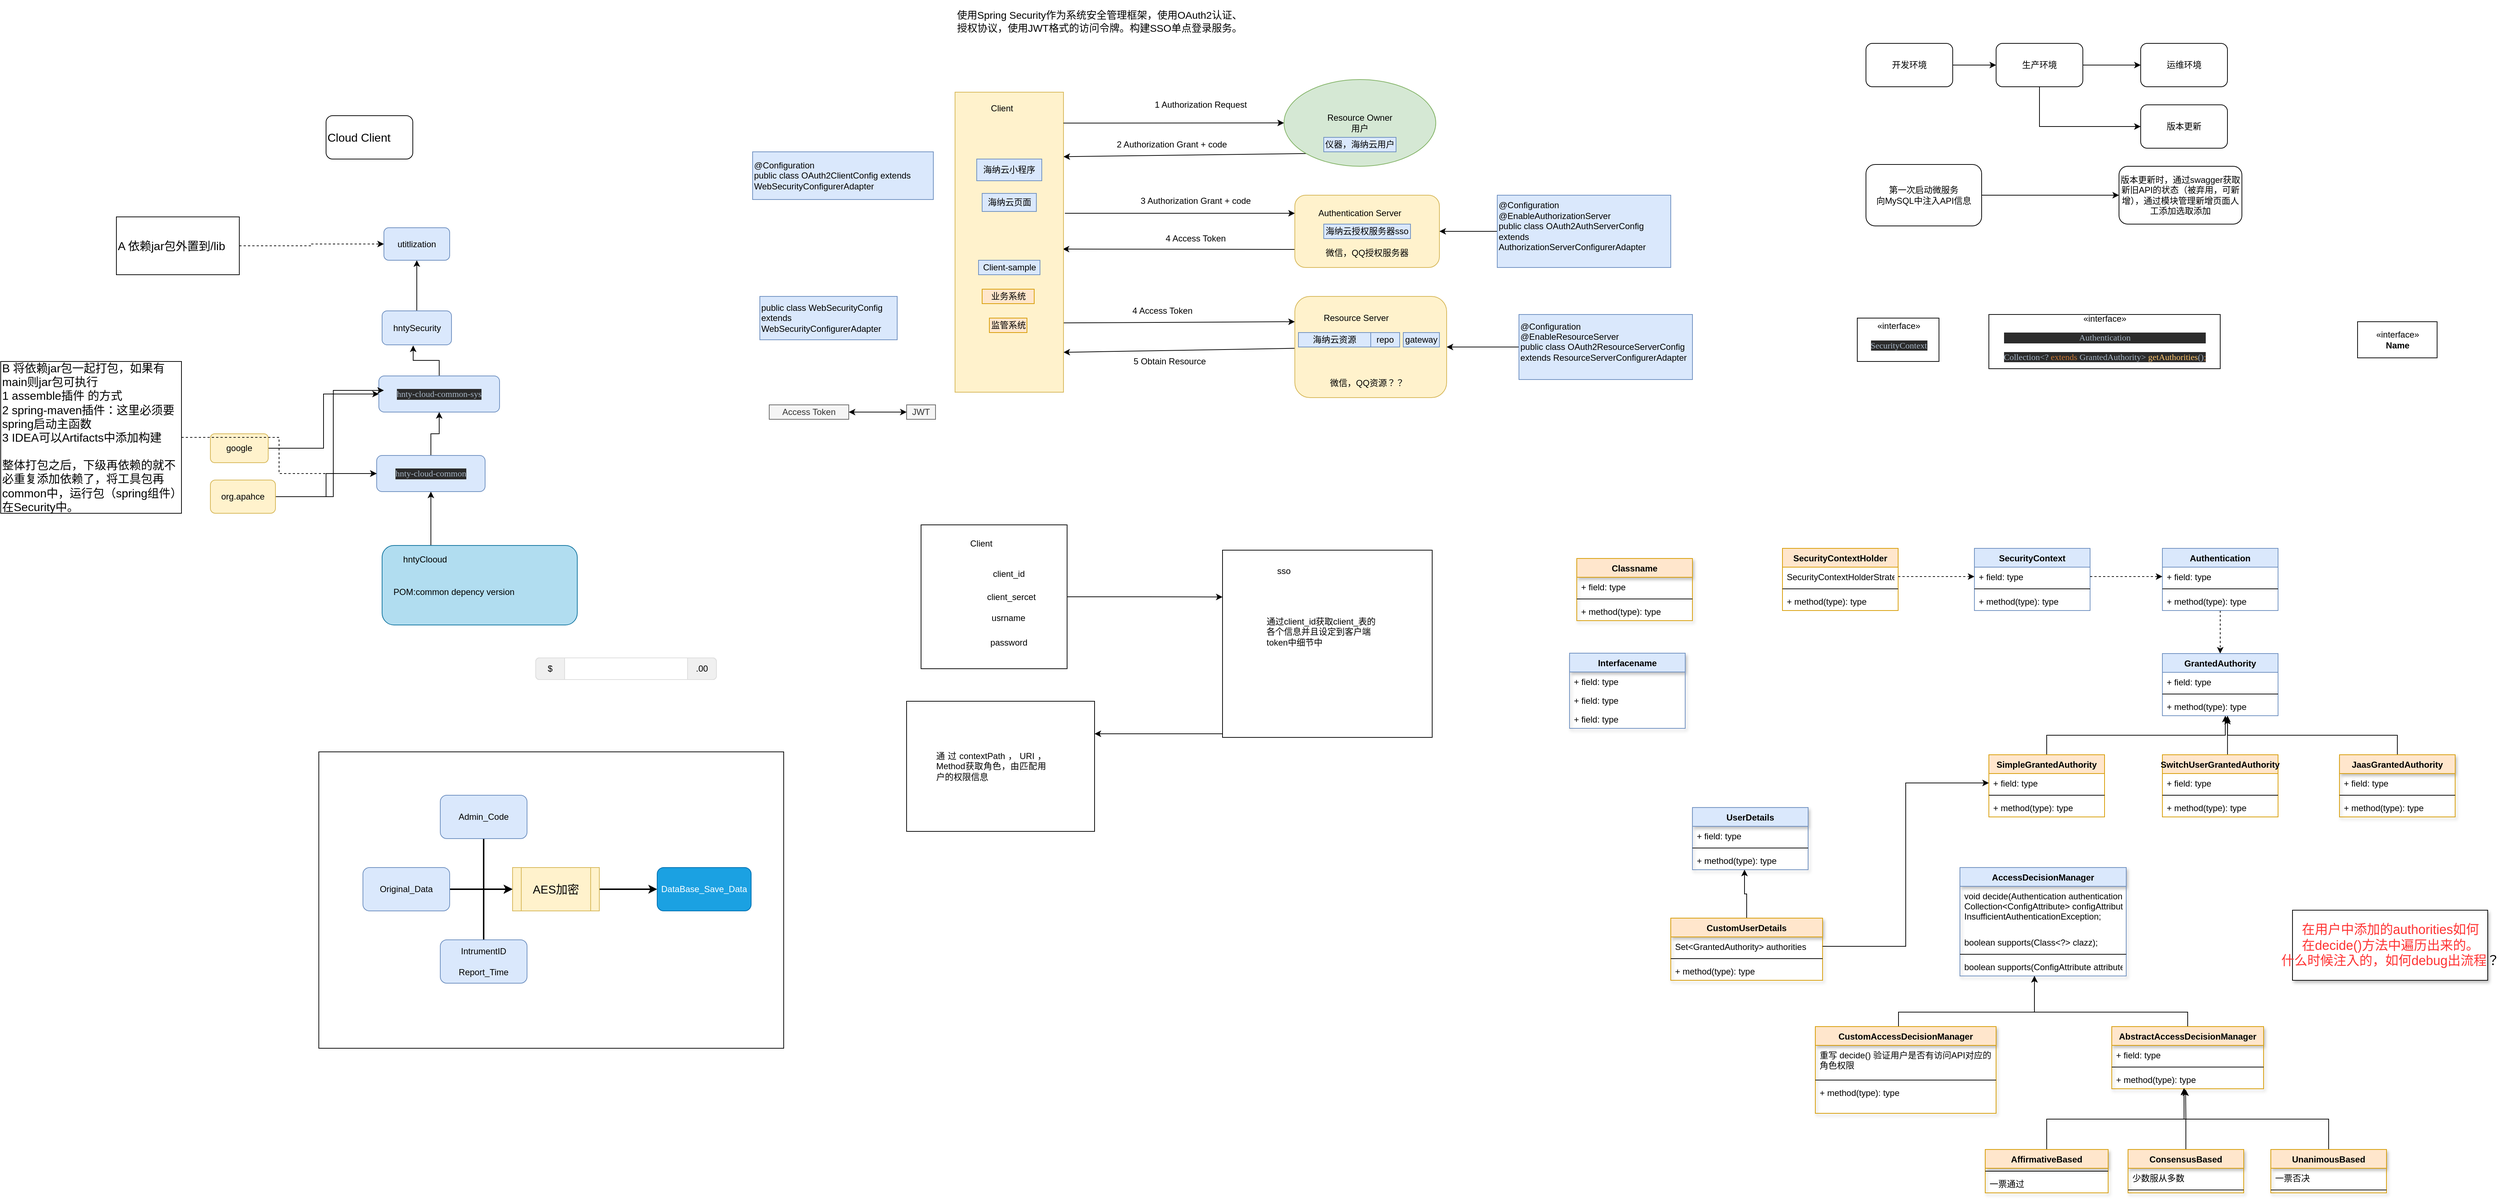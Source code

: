 <mxfile version="12.3.9" type="github" pages="1">
  <diagram id="NZ1MvinwC9dphN5qzvx4" name="Page-1">
    <mxGraphModel dx="3076" dy="762" grid="1" gridSize="10" guides="1" tooltips="1" connect="1" arrows="1" fold="1" page="1" pageScale="1" pageWidth="827" pageHeight="1169" math="0" shadow="0">
      <root>
        <mxCell id="0"/>
        <mxCell id="1" parent="0"/>
        <mxCell id="QCKz1rk2ccgRRMg8vA8--26" value="" style="rounded=0;whiteSpace=wrap;html=1;" parent="1" vertex="1">
          <mxGeometry x="33" y="1030" width="260" height="180" as="geometry"/>
        </mxCell>
        <mxCell id="hAzDHQYxlsSDVjP9j_ip-12" value="" style="rounded=0;whiteSpace=wrap;html=1;" parent="1" vertex="1">
          <mxGeometry x="-780" y="1100" width="643" height="410" as="geometry"/>
        </mxCell>
        <mxCell id="EbfM9CHVRym8zktASDZ2-1" value="&lt;p class=&quot;MsoNormal&quot;&gt;&lt;span style=&quot;font-size: 10.5pt&quot;&gt;&lt;font face=&quot;等线&quot;&gt;使用&lt;/font&gt;Spring&lt;/span&gt;&lt;span style=&quot;font-size: 10.5pt&quot;&gt;&amp;nbsp;Security&lt;/span&gt;&lt;span style=&quot;font-size: 10.5pt&quot;&gt;作为系统安全管理框架，使用&lt;/span&gt;&lt;span style=&quot;font-size: 10.5pt&quot;&gt;OAuth2&lt;/span&gt;&lt;span style=&quot;font-size: 10.5pt&quot;&gt;认证、授权协议，使用&lt;/span&gt;&lt;span style=&quot;font-size: 10.5pt&quot;&gt;JWT&lt;/span&gt;&lt;span style=&quot;font-size: 10.5pt&quot;&gt;&lt;font face=&quot;等线&quot;&gt;格式的访问令牌。构建&lt;/font&gt;SSO单点登录服务。&lt;/span&gt;&lt;/p&gt;" style="text;html=1;strokeColor=none;fillColor=none;align=center;verticalAlign=middle;whiteSpace=wrap;rounded=0;" parent="1" vertex="1">
          <mxGeometry x="100" y="60" width="400" height="60" as="geometry"/>
        </mxCell>
        <mxCell id="EbfM9CHVRym8zktASDZ2-30" style="edgeStyle=none;rounded=0;orthogonalLoop=1;jettySize=auto;html=1;exitX=0;exitY=1;exitDx=0;exitDy=0;entryX=1;entryY=0.215;entryDx=0;entryDy=0;entryPerimeter=0;" parent="1" source="EbfM9CHVRym8zktASDZ2-14" target="EbfM9CHVRym8zktASDZ2-17" edge="1">
          <mxGeometry relative="1" as="geometry"/>
        </mxCell>
        <mxCell id="EbfM9CHVRym8zktASDZ2-14" value="Resource Owner&lt;br&gt;用户" style="ellipse;whiteSpace=wrap;html=1;fillColor=#d5e8d4;strokeColor=#82b366;" parent="1" vertex="1">
          <mxGeometry x="555" y="170" width="210" height="120" as="geometry"/>
        </mxCell>
        <mxCell id="EbfM9CHVRym8zktASDZ2-38" style="edgeStyle=none;rounded=0;orthogonalLoop=1;jettySize=auto;html=1;exitX=0;exitY=0.75;exitDx=0;exitDy=0;entryX=0.993;entryY=0.523;entryDx=0;entryDy=0;entryPerimeter=0;" parent="1" source="EbfM9CHVRym8zktASDZ2-15" target="EbfM9CHVRym8zktASDZ2-17" edge="1">
          <mxGeometry relative="1" as="geometry"/>
        </mxCell>
        <mxCell id="EbfM9CHVRym8zktASDZ2-15" value="" style="rounded=1;whiteSpace=wrap;html=1;fillColor=#fff2cc;strokeColor=#d6b656;" parent="1" vertex="1">
          <mxGeometry x="570" y="330" width="200" height="100" as="geometry"/>
        </mxCell>
        <mxCell id="EbfM9CHVRym8zktASDZ2-41" style="edgeStyle=none;rounded=0;orthogonalLoop=1;jettySize=auto;html=1;entryX=1;entryY=0.867;entryDx=0;entryDy=0;entryPerimeter=0;" parent="1" source="EbfM9CHVRym8zktASDZ2-16" target="EbfM9CHVRym8zktASDZ2-17" edge="1">
          <mxGeometry relative="1" as="geometry"/>
        </mxCell>
        <mxCell id="EbfM9CHVRym8zktASDZ2-16" value="" style="rounded=1;whiteSpace=wrap;html=1;fillColor=#fff2cc;strokeColor=#d6b656;" parent="1" vertex="1">
          <mxGeometry x="570" y="470" width="210" height="140" as="geometry"/>
        </mxCell>
        <mxCell id="EbfM9CHVRym8zktASDZ2-40" style="edgeStyle=none;rounded=0;orthogonalLoop=1;jettySize=auto;html=1;exitX=0.993;exitY=0.769;exitDx=0;exitDy=0;entryX=0;entryY=0.25;entryDx=0;entryDy=0;exitPerimeter=0;" parent="1" source="EbfM9CHVRym8zktASDZ2-17" target="EbfM9CHVRym8zktASDZ2-16" edge="1">
          <mxGeometry relative="1" as="geometry"/>
        </mxCell>
        <mxCell id="EbfM9CHVRym8zktASDZ2-17" value="" style="rounded=0;whiteSpace=wrap;html=1;fillColor=#fff2cc;strokeColor=#d6b656;" parent="1" vertex="1">
          <mxGeometry x="100" y="187.5" width="150" height="415" as="geometry"/>
        </mxCell>
        <mxCell id="EbfM9CHVRym8zktASDZ2-18" value="Client" style="text;html=1;strokeColor=none;fillColor=none;align=center;verticalAlign=middle;whiteSpace=wrap;rounded=0;" parent="1" vertex="1">
          <mxGeometry x="145" y="200" width="40" height="20" as="geometry"/>
        </mxCell>
        <mxCell id="EbfM9CHVRym8zktASDZ2-19" value="仪器，海纳云用户" style="text;html=1;strokeColor=#6c8ebf;fillColor=#dae8fc;align=center;verticalAlign=middle;whiteSpace=wrap;rounded=0;" parent="1" vertex="1">
          <mxGeometry x="610" y="250" width="100" height="20" as="geometry"/>
        </mxCell>
        <mxCell id="EbfM9CHVRym8zktASDZ2-20" value="Authentication Server" style="text;html=1;strokeColor=none;fillColor=none;align=center;verticalAlign=middle;whiteSpace=wrap;rounded=0;" parent="1" vertex="1">
          <mxGeometry x="590" y="340" width="140" height="30" as="geometry"/>
        </mxCell>
        <mxCell id="EbfM9CHVRym8zktASDZ2-24" value="Resource Server" style="text;html=1;strokeColor=none;fillColor=none;align=center;verticalAlign=middle;whiteSpace=wrap;rounded=0;" parent="1" vertex="1">
          <mxGeometry x="600" y="480" width="110" height="40" as="geometry"/>
        </mxCell>
        <mxCell id="EbfM9CHVRym8zktASDZ2-25" value="海纳云小程序" style="text;html=1;strokeColor=#6c8ebf;fillColor=#dae8fc;align=center;verticalAlign=middle;whiteSpace=wrap;rounded=0;" parent="1" vertex="1">
          <mxGeometry x="130" y="280" width="90" height="30" as="geometry"/>
        </mxCell>
        <mxCell id="EbfM9CHVRym8zktASDZ2-26" value="海纳云页面" style="text;html=1;strokeColor=#6c8ebf;fillColor=#dae8fc;align=center;verticalAlign=middle;whiteSpace=wrap;rounded=0;" parent="1" vertex="1">
          <mxGeometry x="137.5" y="327.5" width="75" height="25" as="geometry"/>
        </mxCell>
        <mxCell id="EbfM9CHVRym8zktASDZ2-27" value="" style="endArrow=classic;html=1;exitX=1;exitY=0.103;exitDx=0;exitDy=0;entryX=0;entryY=0.5;entryDx=0;entryDy=0;exitPerimeter=0;" parent="1" source="EbfM9CHVRym8zktASDZ2-17" target="EbfM9CHVRym8zktASDZ2-14" edge="1">
          <mxGeometry width="50" height="50" relative="1" as="geometry">
            <mxPoint x="350" y="230" as="sourcePoint"/>
            <mxPoint x="400" y="180" as="targetPoint"/>
          </mxGeometry>
        </mxCell>
        <mxCell id="EbfM9CHVRym8zktASDZ2-28" value="1 Authorization Request" style="text;html=1;strokeColor=none;fillColor=none;align=center;verticalAlign=middle;whiteSpace=wrap;rounded=0;" parent="1" vertex="1">
          <mxGeometry x="360" y="190" width="160" height="30" as="geometry"/>
        </mxCell>
        <mxCell id="EbfM9CHVRym8zktASDZ2-31" value="2 Authorization Grant + code" style="text;html=1;strokeColor=none;fillColor=none;align=center;verticalAlign=middle;whiteSpace=wrap;rounded=0;" parent="1" vertex="1">
          <mxGeometry x="310" y="250" width="180" height="20" as="geometry"/>
        </mxCell>
        <mxCell id="EbfM9CHVRym8zktASDZ2-32" value="海纳云授权服务器sso" style="text;html=1;strokeColor=#6c8ebf;fillColor=#dae8fc;align=center;verticalAlign=middle;whiteSpace=wrap;rounded=0;" parent="1" vertex="1">
          <mxGeometry x="610" y="370" width="120" height="20" as="geometry"/>
        </mxCell>
        <mxCell id="EbfM9CHVRym8zktASDZ2-33" value="微信，QQ授权服务器" style="text;html=1;strokeColor=none;fillColor=none;align=center;verticalAlign=middle;whiteSpace=wrap;rounded=0;" parent="1" vertex="1">
          <mxGeometry x="610" y="400" width="120" height="20" as="geometry"/>
        </mxCell>
        <mxCell id="EbfM9CHVRym8zktASDZ2-34" value="海纳云资源" style="text;html=1;strokeColor=#6c8ebf;fillColor=#dae8fc;align=center;verticalAlign=middle;whiteSpace=wrap;rounded=0;" parent="1" vertex="1">
          <mxGeometry x="575" y="520" width="100" height="20" as="geometry"/>
        </mxCell>
        <mxCell id="EbfM9CHVRym8zktASDZ2-35" value="微信，QQ资源？？" style="text;html=1;strokeColor=none;fillColor=none;align=center;verticalAlign=middle;whiteSpace=wrap;rounded=0;" parent="1" vertex="1">
          <mxGeometry x="610" y="580" width="120" height="20" as="geometry"/>
        </mxCell>
        <mxCell id="EbfM9CHVRym8zktASDZ2-36" value="" style="endArrow=classic;html=1;entryX=0;entryY=0.25;entryDx=0;entryDy=0;" parent="1" target="EbfM9CHVRym8zktASDZ2-15" edge="1">
          <mxGeometry width="50" height="50" relative="1" as="geometry">
            <mxPoint x="252" y="355" as="sourcePoint"/>
            <mxPoint x="400" y="350" as="targetPoint"/>
          </mxGeometry>
        </mxCell>
        <mxCell id="EbfM9CHVRym8zktASDZ2-37" value="3 Authorization Grant + code" style="text;html=1;strokeColor=none;fillColor=none;align=center;verticalAlign=middle;whiteSpace=wrap;rounded=0;" parent="1" vertex="1">
          <mxGeometry x="346" y="328" width="174" height="20" as="geometry"/>
        </mxCell>
        <mxCell id="EbfM9CHVRym8zktASDZ2-39" value="4 Access Token" style="text;html=1;strokeColor=none;fillColor=none;align=center;verticalAlign=middle;whiteSpace=wrap;rounded=0;" parent="1" vertex="1">
          <mxGeometry x="346" y="380" width="174" height="20" as="geometry"/>
        </mxCell>
        <mxCell id="EbfM9CHVRym8zktASDZ2-44" value="4 Access Token" style="text;html=1;strokeColor=none;fillColor=none;align=center;verticalAlign=middle;whiteSpace=wrap;rounded=0;" parent="1" vertex="1">
          <mxGeometry x="300" y="480" width="174" height="20" as="geometry"/>
        </mxCell>
        <mxCell id="EbfM9CHVRym8zktASDZ2-45" value="5 Obtain Resource" style="text;html=1;strokeColor=none;fillColor=none;align=center;verticalAlign=middle;whiteSpace=wrap;rounded=0;" parent="1" vertex="1">
          <mxGeometry x="310" y="550" width="174" height="20" as="geometry"/>
        </mxCell>
        <mxCell id="EbfM9CHVRym8zktASDZ2-46" value="Access Token" style="text;html=1;strokeColor=#666666;fillColor=#f5f5f5;align=center;verticalAlign=middle;whiteSpace=wrap;rounded=0;fontColor=#333333;" parent="1" vertex="1">
          <mxGeometry x="-157" y="620" width="110" height="20" as="geometry"/>
        </mxCell>
        <mxCell id="EbfM9CHVRym8zktASDZ2-47" value="JWT" style="text;html=1;strokeColor=#666666;fillColor=#f5f5f5;align=center;verticalAlign=middle;whiteSpace=wrap;rounded=0;fontColor=#333333;" parent="1" vertex="1">
          <mxGeometry x="33" y="620" width="40" height="20" as="geometry"/>
        </mxCell>
        <mxCell id="EbfM9CHVRym8zktASDZ2-49" value="" style="endArrow=classic;startArrow=classic;html=1;exitX=1;exitY=0.5;exitDx=0;exitDy=0;entryX=0;entryY=0.5;entryDx=0;entryDy=0;" parent="1" source="EbfM9CHVRym8zktASDZ2-46" target="EbfM9CHVRym8zktASDZ2-47" edge="1">
          <mxGeometry width="50" height="50" relative="1" as="geometry">
            <mxPoint x="-27" y="630" as="sourcePoint"/>
            <mxPoint x="23" y="580" as="targetPoint"/>
          </mxGeometry>
        </mxCell>
        <mxCell id="EbfM9CHVRym8zktASDZ2-68" style="edgeStyle=orthogonalEdgeStyle;rounded=0;orthogonalLoop=1;jettySize=auto;html=1;entryX=1;entryY=0.5;entryDx=0;entryDy=0;" parent="1" source="EbfM9CHVRym8zktASDZ2-55" target="EbfM9CHVRym8zktASDZ2-15" edge="1">
          <mxGeometry relative="1" as="geometry"/>
        </mxCell>
        <mxCell id="EbfM9CHVRym8zktASDZ2-55" value="&lt;div&gt;@Configuration&lt;/div&gt;&lt;div&gt;@EnableAuthorizationServer&lt;/div&gt;&lt;div&gt;public class OAuth2AuthServerConfig extends AuthorizationServerConfigurerAdapter&amp;nbsp;&lt;/div&gt;&lt;div&gt;&lt;br&gt;&lt;/div&gt;" style="text;html=1;strokeColor=#6c8ebf;fillColor=#dae8fc;align=left;verticalAlign=middle;whiteSpace=wrap;rounded=0;" parent="1" vertex="1">
          <mxGeometry x="850" y="330" width="240" height="100" as="geometry"/>
        </mxCell>
        <mxCell id="EbfM9CHVRym8zktASDZ2-69" style="edgeStyle=orthogonalEdgeStyle;rounded=0;orthogonalLoop=1;jettySize=auto;html=1;" parent="1" source="EbfM9CHVRym8zktASDZ2-56" target="EbfM9CHVRym8zktASDZ2-16" edge="1">
          <mxGeometry relative="1" as="geometry"/>
        </mxCell>
        <mxCell id="EbfM9CHVRym8zktASDZ2-56" value="&lt;div&gt;@Configuration&lt;/div&gt;&lt;div&gt;@EnableResourceServer&lt;/div&gt;&lt;div&gt;public class OAuth2ResourceServerConfig extends ResourceServerConfigurerAdapter&lt;/div&gt;&lt;div&gt;&lt;br&gt;&lt;/div&gt;" style="text;html=1;strokeColor=#6c8ebf;fillColor=#dae8fc;align=left;verticalAlign=middle;whiteSpace=wrap;rounded=0;" parent="1" vertex="1">
          <mxGeometry x="880" y="495" width="240" height="90" as="geometry"/>
        </mxCell>
        <mxCell id="EbfM9CHVRym8zktASDZ2-57" value="Client-sample" style="text;html=1;strokeColor=#6c8ebf;fillColor=#dae8fc;align=center;verticalAlign=middle;whiteSpace=wrap;rounded=0;" parent="1" vertex="1">
          <mxGeometry x="132.5" y="420" width="85" height="20" as="geometry"/>
        </mxCell>
        <mxCell id="EbfM9CHVRym8zktASDZ2-58" value="业务系统" style="text;html=1;strokeColor=#d79b00;fillColor=#ffe6cc;align=center;verticalAlign=middle;whiteSpace=wrap;rounded=0;" parent="1" vertex="1">
          <mxGeometry x="137.5" y="460" width="72" height="20" as="geometry"/>
        </mxCell>
        <mxCell id="EbfM9CHVRym8zktASDZ2-59" value="监管系统" style="text;html=1;strokeColor=#d79b00;fillColor=#ffe6cc;align=center;verticalAlign=middle;whiteSpace=wrap;rounded=0;" parent="1" vertex="1">
          <mxGeometry x="147.5" y="500" width="52" height="20" as="geometry"/>
        </mxCell>
        <mxCell id="EbfM9CHVRym8zktASDZ2-62" value="repo" style="text;html=1;strokeColor=#6c8ebf;fillColor=#dae8fc;align=center;verticalAlign=middle;whiteSpace=wrap;rounded=0;" parent="1" vertex="1">
          <mxGeometry x="675" y="520" width="40" height="20" as="geometry"/>
        </mxCell>
        <mxCell id="EbfM9CHVRym8zktASDZ2-63" value="gateway" style="text;html=1;strokeColor=#6c8ebf;fillColor=#dae8fc;align=center;verticalAlign=middle;whiteSpace=wrap;rounded=0;" parent="1" vertex="1">
          <mxGeometry x="720" y="520" width="50" height="20" as="geometry"/>
        </mxCell>
        <mxCell id="EbfM9CHVRym8zktASDZ2-64" style="edgeStyle=none;rounded=0;orthogonalLoop=1;jettySize=auto;html=1;exitX=0.5;exitY=1;exitDx=0;exitDy=0;" parent="1" source="EbfM9CHVRym8zktASDZ2-34" target="EbfM9CHVRym8zktASDZ2-34" edge="1">
          <mxGeometry relative="1" as="geometry"/>
        </mxCell>
        <mxCell id="EbfM9CHVRym8zktASDZ2-66" value="&lt;div&gt;@Configuration&lt;/div&gt;&lt;div&gt;public class OAuth2ClientConfig extends WebSecurityConfigurerAdapter&lt;/div&gt;" style="text;html=1;strokeColor=#6c8ebf;fillColor=#dae8fc;align=left;verticalAlign=middle;whiteSpace=wrap;rounded=0;" parent="1" vertex="1">
          <mxGeometry x="-180" y="270" width="250" height="66" as="geometry"/>
        </mxCell>
        <mxCell id="EbfM9CHVRym8zktASDZ2-75" value="public class WebSecurityConfig extends WebSecurityConfigurerAdapter" style="text;html=1;strokeColor=#6c8ebf;fillColor=#dae8fc;align=left;verticalAlign=middle;whiteSpace=wrap;rounded=0;" parent="1" vertex="1">
          <mxGeometry x="-170" y="470" width="190" height="60" as="geometry"/>
        </mxCell>
        <mxCell id="ykTJ9mZG1ceql4sSW9hh-20" style="edgeStyle=orthogonalEdgeStyle;rounded=0;orthogonalLoop=1;jettySize=auto;html=1;exitX=0.25;exitY=0;exitDx=0;exitDy=0;entryX=0.5;entryY=1;entryDx=0;entryDy=0;fontSize=16;" parent="1" source="ykTJ9mZG1ceql4sSW9hh-1" target="ykTJ9mZG1ceql4sSW9hh-6" edge="1">
          <mxGeometry relative="1" as="geometry"/>
        </mxCell>
        <mxCell id="ykTJ9mZG1ceql4sSW9hh-1" value="" style="rounded=1;whiteSpace=wrap;html=1;fillColor=#b1ddf0;strokeColor=#10739e;" parent="1" vertex="1">
          <mxGeometry x="-692.5" y="814.5" width="270" height="110" as="geometry"/>
        </mxCell>
        <mxCell id="ykTJ9mZG1ceql4sSW9hh-2" value="hntyClooud" style="text;html=1;strokeColor=none;fillColor=none;align=center;verticalAlign=middle;whiteSpace=wrap;rounded=0;direction=south;" parent="1" vertex="1">
          <mxGeometry x="-673" y="821" width="80" height="25" as="geometry"/>
        </mxCell>
        <mxCell id="ykTJ9mZG1ceql4sSW9hh-3" value="POM:common depency version" style="text;html=1;strokeColor=none;fillColor=none;align=center;verticalAlign=middle;whiteSpace=wrap;rounded=0;" parent="1" vertex="1">
          <mxGeometry x="-678" y="859.5" width="170" height="38" as="geometry"/>
        </mxCell>
        <mxCell id="ykTJ9mZG1ceql4sSW9hh-12" style="edgeStyle=orthogonalEdgeStyle;rounded=0;orthogonalLoop=1;jettySize=auto;html=1;exitX=0.5;exitY=0;exitDx=0;exitDy=0;" parent="1" source="ykTJ9mZG1ceql4sSW9hh-4" target="ykTJ9mZG1ceql4sSW9hh-11" edge="1">
          <mxGeometry relative="1" as="geometry"/>
        </mxCell>
        <mxCell id="ykTJ9mZG1ceql4sSW9hh-4" value="hntySecurity" style="rounded=1;whiteSpace=wrap;html=1;fillColor=#dae8fc;strokeColor=#6c8ebf;" parent="1" vertex="1">
          <mxGeometry x="-692.5" y="490" width="96" height="47" as="geometry"/>
        </mxCell>
        <mxCell id="ykTJ9mZG1ceql4sSW9hh-8" style="edgeStyle=orthogonalEdgeStyle;rounded=0;orthogonalLoop=1;jettySize=auto;html=1;exitX=0.5;exitY=0;exitDx=0;exitDy=0;entryX=0.448;entryY=1.019;entryDx=0;entryDy=0;entryPerimeter=0;" parent="1" source="ykTJ9mZG1ceql4sSW9hh-5" target="ykTJ9mZG1ceql4sSW9hh-4" edge="1">
          <mxGeometry relative="1" as="geometry"/>
        </mxCell>
        <mxCell id="ykTJ9mZG1ceql4sSW9hh-5" value="&lt;pre style=&quot;background-color: #2b2b2b ; color: #a9b7c6 ; font-family: &amp;#34;consolas&amp;#34; ; font-size: 9.0pt&quot;&gt;hnty-cloud-common-sys&lt;/pre&gt;" style="rounded=1;whiteSpace=wrap;html=1;fillColor=#dae8fc;strokeColor=#6c8ebf;" parent="1" vertex="1">
          <mxGeometry x="-697" y="580" width="167" height="50" as="geometry"/>
        </mxCell>
        <mxCell id="ykTJ9mZG1ceql4sSW9hh-7" style="edgeStyle=orthogonalEdgeStyle;rounded=0;orthogonalLoop=1;jettySize=auto;html=1;exitX=0.5;exitY=0;exitDx=0;exitDy=0;entryX=0.5;entryY=1;entryDx=0;entryDy=0;" parent="1" source="ykTJ9mZG1ceql4sSW9hh-6" target="ykTJ9mZG1ceql4sSW9hh-5" edge="1">
          <mxGeometry relative="1" as="geometry"/>
        </mxCell>
        <mxCell id="ykTJ9mZG1ceql4sSW9hh-6" value="&lt;pre style=&quot;background-color: #2b2b2b ; color: #a9b7c6 ; font-family: &amp;#34;consolas&amp;#34; ; font-size: 9.0pt&quot;&gt;hnty-cloud-common&lt;/pre&gt;" style="rounded=1;whiteSpace=wrap;html=1;fillColor=#dae8fc;strokeColor=#6c8ebf;" parent="1" vertex="1">
          <mxGeometry x="-700" y="690" width="150" height="50" as="geometry"/>
        </mxCell>
        <mxCell id="ykTJ9mZG1ceql4sSW9hh-15" style="edgeStyle=orthogonalEdgeStyle;rounded=0;orthogonalLoop=1;jettySize=auto;html=1;exitX=1;exitY=0.5;exitDx=0;exitDy=0;entryX=0;entryY=0.5;entryDx=0;entryDy=0;fontSize=16;" parent="1" source="ykTJ9mZG1ceql4sSW9hh-9" target="ykTJ9mZG1ceql4sSW9hh-6" edge="1">
          <mxGeometry relative="1" as="geometry"/>
        </mxCell>
        <mxCell id="ykTJ9mZG1ceql4sSW9hh-17" style="edgeStyle=orthogonalEdgeStyle;rounded=0;orthogonalLoop=1;jettySize=auto;html=1;exitX=1;exitY=0.5;exitDx=0;exitDy=0;fontSize=16;" parent="1" source="ykTJ9mZG1ceql4sSW9hh-9" edge="1">
          <mxGeometry relative="1" as="geometry">
            <mxPoint x="-690" y="600" as="targetPoint"/>
            <Array as="points">
              <mxPoint x="-760" y="747"/>
              <mxPoint x="-760" y="600"/>
            </Array>
          </mxGeometry>
        </mxCell>
        <mxCell id="ykTJ9mZG1ceql4sSW9hh-9" value="org.apahce" style="rounded=1;whiteSpace=wrap;html=1;fillColor=#fff2cc;strokeColor=#d6b656;" parent="1" vertex="1">
          <mxGeometry x="-930" y="724" width="90" height="46" as="geometry"/>
        </mxCell>
        <mxCell id="ykTJ9mZG1ceql4sSW9hh-16" style="edgeStyle=orthogonalEdgeStyle;rounded=0;orthogonalLoop=1;jettySize=auto;html=1;exitX=1;exitY=0.5;exitDx=0;exitDy=0;entryX=0;entryY=0.5;entryDx=0;entryDy=0;fontSize=16;" parent="1" source="ykTJ9mZG1ceql4sSW9hh-10" target="ykTJ9mZG1ceql4sSW9hh-5" edge="1">
          <mxGeometry relative="1" as="geometry"/>
        </mxCell>
        <mxCell id="ykTJ9mZG1ceql4sSW9hh-10" value="google" style="rounded=1;whiteSpace=wrap;html=1;fillColor=#fff2cc;strokeColor=#d6b656;" parent="1" vertex="1">
          <mxGeometry x="-930" y="660" width="80" height="40" as="geometry"/>
        </mxCell>
        <mxCell id="ykTJ9mZG1ceql4sSW9hh-11" value="utitlization" style="rounded=1;whiteSpace=wrap;html=1;fillColor=#dae8fc;strokeColor=#6c8ebf;" parent="1" vertex="1">
          <mxGeometry x="-690" y="375" width="91" height="45" as="geometry"/>
        </mxCell>
        <mxCell id="ykTJ9mZG1ceql4sSW9hh-18" style="edgeStyle=orthogonalEdgeStyle;rounded=0;orthogonalLoop=1;jettySize=auto;html=1;fontSize=16;dashed=1;" parent="1" source="ykTJ9mZG1ceql4sSW9hh-13" target="ykTJ9mZG1ceql4sSW9hh-11" edge="1">
          <mxGeometry relative="1" as="geometry"/>
        </mxCell>
        <mxCell id="ykTJ9mZG1ceql4sSW9hh-13" value="A 依赖jar包外置到/lib" style="rounded=0;whiteSpace=wrap;html=1;align=left;fontSize=16;" parent="1" vertex="1">
          <mxGeometry x="-1060" y="360" width="170" height="80" as="geometry"/>
        </mxCell>
        <mxCell id="ykTJ9mZG1ceql4sSW9hh-19" style="edgeStyle=orthogonalEdgeStyle;rounded=0;orthogonalLoop=1;jettySize=auto;html=1;entryX=0;entryY=0.5;entryDx=0;entryDy=0;fontSize=16;dashed=1;" parent="1" source="ykTJ9mZG1ceql4sSW9hh-14" target="ykTJ9mZG1ceql4sSW9hh-6" edge="1">
          <mxGeometry relative="1" as="geometry"/>
        </mxCell>
        <mxCell id="ykTJ9mZG1ceql4sSW9hh-14" value="B 将依赖jar包一起打包，如果有main则jar包可执行&lt;br style=&quot;font-size: 16px&quot;&gt;1 assemble插件 的方式&lt;br style=&quot;font-size: 16px&quot;&gt;2 spring-maven插件：这里必须要spring启动主函数&lt;br style=&quot;font-size: 16px&quot;&gt;3 IDEA可以Artifacts中添加构建&lt;br&gt;&lt;br&gt;整体打包之后，下级再依赖的就不必重复添加依赖了，将工具包再common中，运行包（spring组件）在Security中。" style="rounded=0;whiteSpace=wrap;html=1;align=left;fontSize=16;" parent="1" vertex="1">
          <mxGeometry x="-1220" y="560" width="250" height="210" as="geometry"/>
        </mxCell>
        <mxCell id="ykTJ9mZG1ceql4sSW9hh-21" value="Cloud Client" style="rounded=1;whiteSpace=wrap;html=1;fontSize=16;align=left;" parent="1" vertex="1">
          <mxGeometry x="-770" y="220" width="120" height="60" as="geometry"/>
        </mxCell>
        <mxCell id="hAzDHQYxlsSDVjP9j_ip-1" value="" style="html=1;shadow=0;dashed=0;shape=mxgraph.bootstrap.rrect;rSize=5;strokeColor=#dddddd;fillColor=#ffffff;spacingLeft=50;fontSize=14;align=left;fontColor=#dddddd;whiteSpace=wrap;" parent="1" vertex="1">
          <mxGeometry x="-480" y="970" width="250" height="30" as="geometry"/>
        </mxCell>
        <mxCell id="hAzDHQYxlsSDVjP9j_ip-2" value="$" style="html=1;shadow=0;dashed=0;shape=mxgraph.bootstrap.leftButton;rSize=5;strokeColor=#dddddd;fillColor=#f0f0f0;whiteSpace=wrap;resizeHeight=1;" parent="hAzDHQYxlsSDVjP9j_ip-1" vertex="1">
          <mxGeometry width="40" height="30" relative="1" as="geometry"/>
        </mxCell>
        <mxCell id="hAzDHQYxlsSDVjP9j_ip-3" value=".00" style="html=1;shadow=0;dashed=0;shape=mxgraph.bootstrap.rightButton;rSize=5;strokeColor=#dddddd;fillColor=#f0f0f0;whiteSpace=wrap;resizeHeight=1;" parent="hAzDHQYxlsSDVjP9j_ip-1" vertex="1">
          <mxGeometry x="1" width="40" height="30" relative="1" as="geometry">
            <mxPoint x="-40" as="offset"/>
          </mxGeometry>
        </mxCell>
        <mxCell id="hAzDHQYxlsSDVjP9j_ip-7" style="edgeStyle=orthogonalEdgeStyle;rounded=0;orthogonalLoop=1;jettySize=auto;html=1;exitX=1;exitY=0.5;exitDx=0;exitDy=0;entryX=0;entryY=0.5;entryDx=0;entryDy=0;endArrow=classic;endFill=1;strokeWidth=2;" parent="1" source="hAzDHQYxlsSDVjP9j_ip-4" target="hAzDHQYxlsSDVjP9j_ip-6" edge="1">
          <mxGeometry relative="1" as="geometry"/>
        </mxCell>
        <mxCell id="hAzDHQYxlsSDVjP9j_ip-4" value="Original_Data" style="rounded=1;whiteSpace=wrap;html=1;fillColor=#dae8fc;strokeColor=#6c8ebf;" parent="1" vertex="1">
          <mxGeometry x="-719" y="1260" width="120" height="60" as="geometry"/>
        </mxCell>
        <mxCell id="hAzDHQYxlsSDVjP9j_ip-8" style="edgeStyle=orthogonalEdgeStyle;rounded=0;orthogonalLoop=1;jettySize=auto;html=1;exitX=0.5;exitY=0;exitDx=0;exitDy=0;strokeWidth=2;" parent="1" source="hAzDHQYxlsSDVjP9j_ip-5" edge="1">
          <mxGeometry relative="1" as="geometry">
            <mxPoint x="-512" y="1290" as="targetPoint"/>
            <Array as="points">
              <mxPoint x="-552" y="1290"/>
            </Array>
          </mxGeometry>
        </mxCell>
        <mxCell id="hAzDHQYxlsSDVjP9j_ip-5" value="IntrumentID&lt;br&gt;&lt;br&gt;Report_Time" style="rounded=1;whiteSpace=wrap;html=1;fillColor=#dae8fc;strokeColor=#6c8ebf;" parent="1" vertex="1">
          <mxGeometry x="-612" y="1360" width="120" height="60" as="geometry"/>
        </mxCell>
        <mxCell id="hAzDHQYxlsSDVjP9j_ip-10" style="edgeStyle=orthogonalEdgeStyle;rounded=0;orthogonalLoop=1;jettySize=auto;html=1;strokeWidth=2;endArrow=classic;endFill=1;" parent="1" source="hAzDHQYxlsSDVjP9j_ip-6" target="hAzDHQYxlsSDVjP9j_ip-9" edge="1">
          <mxGeometry relative="1" as="geometry"/>
        </mxCell>
        <mxCell id="hAzDHQYxlsSDVjP9j_ip-6" value="&lt;p class=&quot;MsoNormal&quot;&gt;&lt;span style=&quot;font-size: 12.0pt&quot;&gt;AES加密&lt;/span&gt;&lt;/p&gt;" style="shape=process;whiteSpace=wrap;html=1;backgroundOutline=1;fillColor=#fff2cc;strokeColor=#d6b656;" parent="1" vertex="1">
          <mxGeometry x="-512" y="1260" width="120" height="60" as="geometry"/>
        </mxCell>
        <mxCell id="hAzDHQYxlsSDVjP9j_ip-9" value="DataBase_Save_Data" style="rounded=1;whiteSpace=wrap;html=1;fillColor=#1ba1e2;strokeColor=#006EAF;fontColor=#ffffff;" parent="1" vertex="1">
          <mxGeometry x="-312" y="1260" width="130" height="60" as="geometry"/>
        </mxCell>
        <mxCell id="hAzDHQYxlsSDVjP9j_ip-13" style="edgeStyle=orthogonalEdgeStyle;rounded=0;orthogonalLoop=1;jettySize=auto;html=1;entryX=0;entryY=0.5;entryDx=0;entryDy=0;endArrow=classic;endFill=1;strokeWidth=2;" parent="1" source="hAzDHQYxlsSDVjP9j_ip-11" target="hAzDHQYxlsSDVjP9j_ip-6" edge="1">
          <mxGeometry relative="1" as="geometry"/>
        </mxCell>
        <mxCell id="hAzDHQYxlsSDVjP9j_ip-11" value="Admin_Code" style="rounded=1;whiteSpace=wrap;html=1;fillColor=#dae8fc;strokeColor=#6c8ebf;" parent="1" vertex="1">
          <mxGeometry x="-612" y="1160" width="120" height="60" as="geometry"/>
        </mxCell>
        <mxCell id="QCKz1rk2ccgRRMg8vA8--23" style="edgeStyle=orthogonalEdgeStyle;rounded=0;orthogonalLoop=1;jettySize=auto;html=1;entryX=0;entryY=0.25;entryDx=0;entryDy=0;" parent="1" source="QCKz1rk2ccgRRMg8vA8--14" target="QCKz1rk2ccgRRMg8vA8--20" edge="1">
          <mxGeometry relative="1" as="geometry"/>
        </mxCell>
        <mxCell id="QCKz1rk2ccgRRMg8vA8--14" value="" style="rounded=0;whiteSpace=wrap;html=1;" parent="1" vertex="1">
          <mxGeometry x="53" y="786" width="202" height="199" as="geometry"/>
        </mxCell>
        <mxCell id="QCKz1rk2ccgRRMg8vA8--15" value="Client&amp;nbsp;" style="text;html=1;strokeColor=none;fillColor=none;align=center;verticalAlign=middle;whiteSpace=wrap;rounded=0;" parent="1" vertex="1">
          <mxGeometry x="118" y="801.5" width="40" height="20" as="geometry"/>
        </mxCell>
        <mxCell id="QCKz1rk2ccgRRMg8vA8--16" value="client_id" style="text;html=1;strokeColor=none;fillColor=none;align=center;verticalAlign=middle;whiteSpace=wrap;rounded=0;" parent="1" vertex="1">
          <mxGeometry x="128.5" y="837" width="91" height="34" as="geometry"/>
        </mxCell>
        <mxCell id="QCKz1rk2ccgRRMg8vA8--17" value="client_sercet" style="text;html=1;strokeColor=none;fillColor=none;align=center;verticalAlign=middle;whiteSpace=wrap;rounded=0;" parent="1" vertex="1">
          <mxGeometry x="158" y="875.5" width="40" height="20" as="geometry"/>
        </mxCell>
        <mxCell id="QCKz1rk2ccgRRMg8vA8--18" value="usrname" style="text;html=1;strokeColor=none;fillColor=none;align=center;verticalAlign=middle;whiteSpace=wrap;rounded=0;" parent="1" vertex="1">
          <mxGeometry x="154" y="904.5" width="40" height="20" as="geometry"/>
        </mxCell>
        <mxCell id="QCKz1rk2ccgRRMg8vA8--19" value="password" style="text;html=1;strokeColor=none;fillColor=none;align=center;verticalAlign=middle;whiteSpace=wrap;rounded=0;" parent="1" vertex="1">
          <mxGeometry x="133.5" y="933.5" width="81" height="30" as="geometry"/>
        </mxCell>
        <mxCell id="QCKz1rk2ccgRRMg8vA8--27" style="edgeStyle=orthogonalEdgeStyle;rounded=0;orthogonalLoop=1;jettySize=auto;html=1;exitX=0;exitY=0.75;exitDx=0;exitDy=0;entryX=1;entryY=0.25;entryDx=0;entryDy=0;" parent="1" source="QCKz1rk2ccgRRMg8vA8--20" target="QCKz1rk2ccgRRMg8vA8--26" edge="1">
          <mxGeometry relative="1" as="geometry">
            <Array as="points">
              <mxPoint x="470" y="1075"/>
            </Array>
          </mxGeometry>
        </mxCell>
        <mxCell id="QCKz1rk2ccgRRMg8vA8--20" value="" style="rounded=0;whiteSpace=wrap;html=1;" parent="1" vertex="1">
          <mxGeometry x="470" y="821" width="290" height="259" as="geometry"/>
        </mxCell>
        <mxCell id="QCKz1rk2ccgRRMg8vA8--22" value="sso" style="text;html=1;strokeColor=none;fillColor=none;align=center;verticalAlign=middle;whiteSpace=wrap;rounded=0;" parent="1" vertex="1">
          <mxGeometry x="535" y="839.5" width="40" height="20" as="geometry"/>
        </mxCell>
        <mxCell id="QCKz1rk2ccgRRMg8vA8--24" value="通过client_id获取client_表的各个信息并且设定到客户端token中细节中" style="text;html=1;strokeColor=none;fillColor=none;align=left;verticalAlign=middle;whiteSpace=wrap;rounded=0;" parent="1" vertex="1">
          <mxGeometry x="528.5" y="895.5" width="163" height="76" as="geometry"/>
        </mxCell>
        <mxCell id="QCKz1rk2ccgRRMg8vA8--25" value="&lt;div style=&quot;text-align: justify&quot;&gt;&lt;span&gt;通过contextPath，URI，Method获取角色，由匹配用户的权限信息&lt;/span&gt;&lt;/div&gt;" style="text;html=1;strokeColor=none;fillColor=none;align=center;verticalAlign=middle;whiteSpace=wrap;rounded=0;" parent="1" vertex="1">
          <mxGeometry x="73" y="1085" width="154" height="70" as="geometry"/>
        </mxCell>
        <mxCell id="4rBZ-rB15u3rt3FYG79K-1" style="edgeStyle=orthogonalEdgeStyle;rounded=0;orthogonalLoop=1;jettySize=auto;html=1;entryX=0;entryY=0.5;entryDx=0;entryDy=0;" parent="1" source="eYOd4Z1K1igR0sVCnVpQ-1" target="eYOd4Z1K1igR0sVCnVpQ-2" edge="1">
          <mxGeometry relative="1" as="geometry"/>
        </mxCell>
        <mxCell id="eYOd4Z1K1igR0sVCnVpQ-1" value="第一次启动微服务&lt;br&gt;向MySQL中注入API信息" style="rounded=1;whiteSpace=wrap;html=1;" parent="1" vertex="1">
          <mxGeometry x="1360" y="287.5" width="160" height="85" as="geometry"/>
        </mxCell>
        <mxCell id="eYOd4Z1K1igR0sVCnVpQ-2" value="版本更新时，通过swagger获取新旧API的状态（被弃用，可新增），通过模块管理新增页面人工添加选取添加" style="rounded=1;whiteSpace=wrap;html=1;" parent="1" vertex="1">
          <mxGeometry x="1710" y="290" width="170" height="80" as="geometry"/>
        </mxCell>
        <mxCell id="eYOd4Z1K1igR0sVCnVpQ-5" value="" style="edgeStyle=orthogonalEdgeStyle;rounded=0;orthogonalLoop=1;jettySize=auto;html=1;" parent="1" source="eYOd4Z1K1igR0sVCnVpQ-3" target="eYOd4Z1K1igR0sVCnVpQ-4" edge="1">
          <mxGeometry relative="1" as="geometry"/>
        </mxCell>
        <mxCell id="eYOd4Z1K1igR0sVCnVpQ-3" value="开发环境" style="rounded=1;whiteSpace=wrap;html=1;" parent="1" vertex="1">
          <mxGeometry x="1360" y="120" width="120" height="60" as="geometry"/>
        </mxCell>
        <mxCell id="eYOd4Z1K1igR0sVCnVpQ-7" style="edgeStyle=orthogonalEdgeStyle;rounded=0;orthogonalLoop=1;jettySize=auto;html=1;" parent="1" source="eYOd4Z1K1igR0sVCnVpQ-4" target="eYOd4Z1K1igR0sVCnVpQ-6" edge="1">
          <mxGeometry relative="1" as="geometry"/>
        </mxCell>
        <mxCell id="eYOd4Z1K1igR0sVCnVpQ-9" style="edgeStyle=orthogonalEdgeStyle;rounded=0;orthogonalLoop=1;jettySize=auto;html=1;entryX=0;entryY=0.5;entryDx=0;entryDy=0;" parent="1" source="eYOd4Z1K1igR0sVCnVpQ-4" target="eYOd4Z1K1igR0sVCnVpQ-8" edge="1">
          <mxGeometry relative="1" as="geometry">
            <Array as="points">
              <mxPoint x="1600" y="235"/>
            </Array>
          </mxGeometry>
        </mxCell>
        <mxCell id="eYOd4Z1K1igR0sVCnVpQ-4" value="生产环境" style="rounded=1;whiteSpace=wrap;html=1;" parent="1" vertex="1">
          <mxGeometry x="1540" y="120" width="120" height="60" as="geometry"/>
        </mxCell>
        <mxCell id="eYOd4Z1K1igR0sVCnVpQ-6" value="运维环境" style="rounded=1;whiteSpace=wrap;html=1;" parent="1" vertex="1">
          <mxGeometry x="1740" y="120" width="120" height="60" as="geometry"/>
        </mxCell>
        <mxCell id="eYOd4Z1K1igR0sVCnVpQ-8" value="版本更新" style="rounded=1;whiteSpace=wrap;html=1;" parent="1" vertex="1">
          <mxGeometry x="1740" y="205" width="120" height="60" as="geometry"/>
        </mxCell>
        <mxCell id="USMyP67-8O-PpiU-QbpN-3" value="&amp;laquo;interface&amp;raquo;&lt;br&gt;&lt;b&gt;Name&lt;/b&gt;" style="html=1;" vertex="1" parent="1">
          <mxGeometry x="2040" y="505" width="110" height="50" as="geometry"/>
        </mxCell>
        <mxCell id="USMyP67-8O-PpiU-QbpN-10" value="«interface»&lt;br&gt;&lt;pre style=&quot;background-color: #2b2b2b ; color: #a9b7c6 ; font-family: &amp;#34;consolas&amp;#34; ; font-size: 9.0pt&quot;&gt;SecurityContext&lt;/pre&gt;" style="html=1;" vertex="1" parent="1">
          <mxGeometry x="1348" y="500" width="113" height="60" as="geometry"/>
        </mxCell>
        <mxCell id="USMyP67-8O-PpiU-QbpN-11" value="«interface»&lt;br&gt;&lt;pre style=&quot;background-color: #2b2b2b ; color: #a9b7c6 ; font-family: &amp;#34;consolas&amp;#34; ; font-size: 9.0pt&quot;&gt;Authentication&lt;/pre&gt;&lt;pre style=&quot;background-color: #2b2b2b ; color: #a9b7c6 ; font-family: &amp;#34;consolas&amp;#34; ; font-size: 9.0pt&quot;&gt;&lt;pre style=&quot;font-family: &amp;#34;consolas&amp;#34; ; font-size: 9pt&quot;&gt;Collection&amp;lt;? &lt;span style=&quot;color: #cc7832&quot;&gt;extends &lt;/span&gt;GrantedAuthority&amp;gt; &lt;span style=&quot;color: #ffc66d&quot;&gt;getAuthorities&lt;/span&gt;()&lt;span style=&quot;color: #cc7832&quot;&gt;;&lt;/span&gt;&lt;/pre&gt;&lt;/pre&gt;" style="html=1;" vertex="1" parent="1">
          <mxGeometry x="1530" y="495" width="320" height="75" as="geometry"/>
        </mxCell>
        <mxCell id="USMyP67-8O-PpiU-QbpN-18" value="SecurityContextHolder" style="swimlane;fontStyle=1;align=center;verticalAlign=top;childLayout=stackLayout;horizontal=1;startSize=26;horizontalStack=0;resizeParent=1;resizeParentMax=0;resizeLast=0;collapsible=1;marginBottom=0;fillColor=#ffe6cc;strokeColor=#d79b00;" vertex="1" parent="1">
          <mxGeometry x="1244.5" y="818.5" width="160" height="86" as="geometry"/>
        </mxCell>
        <mxCell id="USMyP67-8O-PpiU-QbpN-19" value="SecurityContextHolderStrategy strategy;" style="text;strokeColor=none;fillColor=none;align=left;verticalAlign=top;spacingLeft=4;spacingRight=4;overflow=hidden;rotatable=0;points=[[0,0.5],[1,0.5]];portConstraint=eastwest;" vertex="1" parent="USMyP67-8O-PpiU-QbpN-18">
          <mxGeometry y="26" width="160" height="26" as="geometry"/>
        </mxCell>
        <mxCell id="USMyP67-8O-PpiU-QbpN-20" value="" style="line;strokeWidth=1;fillColor=none;align=left;verticalAlign=middle;spacingTop=-1;spacingLeft=3;spacingRight=3;rotatable=0;labelPosition=right;points=[];portConstraint=eastwest;" vertex="1" parent="USMyP67-8O-PpiU-QbpN-18">
          <mxGeometry y="52" width="160" height="8" as="geometry"/>
        </mxCell>
        <mxCell id="USMyP67-8O-PpiU-QbpN-21" value="+ method(type): type" style="text;strokeColor=none;fillColor=none;align=left;verticalAlign=top;spacingLeft=4;spacingRight=4;overflow=hidden;rotatable=0;points=[[0,0.5],[1,0.5]];portConstraint=eastwest;" vertex="1" parent="USMyP67-8O-PpiU-QbpN-18">
          <mxGeometry y="60" width="160" height="26" as="geometry"/>
        </mxCell>
        <mxCell id="USMyP67-8O-PpiU-QbpN-22" value="SecurityContext" style="swimlane;fontStyle=1;align=center;verticalAlign=top;childLayout=stackLayout;horizontal=1;startSize=26;horizontalStack=0;resizeParent=1;resizeParentMax=0;resizeLast=0;collapsible=1;marginBottom=0;fillColor=#dae8fc;strokeColor=#6c8ebf;" vertex="1" parent="1">
          <mxGeometry x="1510" y="818.5" width="160" height="86" as="geometry"/>
        </mxCell>
        <mxCell id="USMyP67-8O-PpiU-QbpN-23" value="+ field: type" style="text;strokeColor=none;fillColor=none;align=left;verticalAlign=top;spacingLeft=4;spacingRight=4;overflow=hidden;rotatable=0;points=[[0,0.5],[1,0.5]];portConstraint=eastwest;" vertex="1" parent="USMyP67-8O-PpiU-QbpN-22">
          <mxGeometry y="26" width="160" height="26" as="geometry"/>
        </mxCell>
        <mxCell id="USMyP67-8O-PpiU-QbpN-24" value="" style="line;strokeWidth=1;fillColor=none;align=left;verticalAlign=middle;spacingTop=-1;spacingLeft=3;spacingRight=3;rotatable=0;labelPosition=right;points=[];portConstraint=eastwest;" vertex="1" parent="USMyP67-8O-PpiU-QbpN-22">
          <mxGeometry y="52" width="160" height="8" as="geometry"/>
        </mxCell>
        <mxCell id="USMyP67-8O-PpiU-QbpN-25" value="+ method(type): type" style="text;strokeColor=none;fillColor=none;align=left;verticalAlign=top;spacingLeft=4;spacingRight=4;overflow=hidden;rotatable=0;points=[[0,0.5],[1,0.5]];portConstraint=eastwest;" vertex="1" parent="USMyP67-8O-PpiU-QbpN-22">
          <mxGeometry y="60" width="160" height="26" as="geometry"/>
        </mxCell>
        <mxCell id="USMyP67-8O-PpiU-QbpN-36" style="edgeStyle=orthogonalEdgeStyle;rounded=0;orthogonalLoop=1;jettySize=auto;html=1;entryX=0.5;entryY=0;entryDx=0;entryDy=0;dashed=1;" edge="1" parent="1" source="USMyP67-8O-PpiU-QbpN-26" target="USMyP67-8O-PpiU-QbpN-32">
          <mxGeometry relative="1" as="geometry"/>
        </mxCell>
        <mxCell id="USMyP67-8O-PpiU-QbpN-26" value="Authentication" style="swimlane;fontStyle=1;align=center;verticalAlign=top;childLayout=stackLayout;horizontal=1;startSize=26;horizontalStack=0;resizeParent=1;resizeParentMax=0;resizeLast=0;collapsible=1;marginBottom=0;fillColor=#dae8fc;strokeColor=#6c8ebf;" vertex="1" parent="1">
          <mxGeometry x="1770" y="818.5" width="160" height="86" as="geometry"/>
        </mxCell>
        <mxCell id="USMyP67-8O-PpiU-QbpN-27" value="+ field: type" style="text;strokeColor=none;fillColor=none;align=left;verticalAlign=top;spacingLeft=4;spacingRight=4;overflow=hidden;rotatable=0;points=[[0,0.5],[1,0.5]];portConstraint=eastwest;" vertex="1" parent="USMyP67-8O-PpiU-QbpN-26">
          <mxGeometry y="26" width="160" height="26" as="geometry"/>
        </mxCell>
        <mxCell id="USMyP67-8O-PpiU-QbpN-28" value="" style="line;strokeWidth=1;fillColor=none;align=left;verticalAlign=middle;spacingTop=-1;spacingLeft=3;spacingRight=3;rotatable=0;labelPosition=right;points=[];portConstraint=eastwest;" vertex="1" parent="USMyP67-8O-PpiU-QbpN-26">
          <mxGeometry y="52" width="160" height="8" as="geometry"/>
        </mxCell>
        <mxCell id="USMyP67-8O-PpiU-QbpN-29" value="+ method(type): type" style="text;strokeColor=none;fillColor=none;align=left;verticalAlign=top;spacingLeft=4;spacingRight=4;overflow=hidden;rotatable=0;points=[[0,0.5],[1,0.5]];portConstraint=eastwest;" vertex="1" parent="USMyP67-8O-PpiU-QbpN-26">
          <mxGeometry y="60" width="160" height="26" as="geometry"/>
        </mxCell>
        <mxCell id="USMyP67-8O-PpiU-QbpN-30" style="edgeStyle=orthogonalEdgeStyle;rounded=0;orthogonalLoop=1;jettySize=auto;html=1;entryX=0;entryY=0.5;entryDx=0;entryDy=0;dashed=1;" edge="1" parent="1" source="USMyP67-8O-PpiU-QbpN-19" target="USMyP67-8O-PpiU-QbpN-23">
          <mxGeometry relative="1" as="geometry"/>
        </mxCell>
        <mxCell id="USMyP67-8O-PpiU-QbpN-31" style="edgeStyle=orthogonalEdgeStyle;rounded=0;orthogonalLoop=1;jettySize=auto;html=1;dashed=1;" edge="1" parent="1" source="USMyP67-8O-PpiU-QbpN-23" target="USMyP67-8O-PpiU-QbpN-27">
          <mxGeometry relative="1" as="geometry"/>
        </mxCell>
        <mxCell id="USMyP67-8O-PpiU-QbpN-32" value="GrantedAuthority" style="swimlane;fontStyle=1;align=center;verticalAlign=top;childLayout=stackLayout;horizontal=1;startSize=26;horizontalStack=0;resizeParent=1;resizeParentMax=0;resizeLast=0;collapsible=1;marginBottom=0;fillColor=#dae8fc;strokeColor=#6c8ebf;" vertex="1" parent="1">
          <mxGeometry x="1770" y="964" width="160" height="86" as="geometry"/>
        </mxCell>
        <mxCell id="USMyP67-8O-PpiU-QbpN-33" value="+ field: type" style="text;strokeColor=none;fillColor=none;align=left;verticalAlign=top;spacingLeft=4;spacingRight=4;overflow=hidden;rotatable=0;points=[[0,0.5],[1,0.5]];portConstraint=eastwest;" vertex="1" parent="USMyP67-8O-PpiU-QbpN-32">
          <mxGeometry y="26" width="160" height="26" as="geometry"/>
        </mxCell>
        <mxCell id="USMyP67-8O-PpiU-QbpN-34" value="" style="line;strokeWidth=1;fillColor=none;align=left;verticalAlign=middle;spacingTop=-1;spacingLeft=3;spacingRight=3;rotatable=0;labelPosition=right;points=[];portConstraint=eastwest;" vertex="1" parent="USMyP67-8O-PpiU-QbpN-32">
          <mxGeometry y="52" width="160" height="8" as="geometry"/>
        </mxCell>
        <mxCell id="USMyP67-8O-PpiU-QbpN-35" value="+ method(type): type" style="text;strokeColor=none;fillColor=none;align=left;verticalAlign=top;spacingLeft=4;spacingRight=4;overflow=hidden;rotatable=0;points=[[0,0.5],[1,0.5]];portConstraint=eastwest;" vertex="1" parent="USMyP67-8O-PpiU-QbpN-32">
          <mxGeometry y="60" width="160" height="26" as="geometry"/>
        </mxCell>
        <mxCell id="USMyP67-8O-PpiU-QbpN-57" style="edgeStyle=orthogonalEdgeStyle;rounded=0;orthogonalLoop=1;jettySize=auto;html=1;exitX=0.5;exitY=0;exitDx=0;exitDy=0;entryX=0.544;entryY=1;entryDx=0;entryDy=0;entryPerimeter=0;" edge="1" parent="1" source="USMyP67-8O-PpiU-QbpN-37" target="USMyP67-8O-PpiU-QbpN-35">
          <mxGeometry relative="1" as="geometry"/>
        </mxCell>
        <mxCell id="USMyP67-8O-PpiU-QbpN-37" value="SimpleGrantedAuthority" style="swimlane;fontStyle=1;align=center;verticalAlign=top;childLayout=stackLayout;horizontal=1;startSize=26;horizontalStack=0;resizeParent=1;resizeParentMax=0;resizeLast=0;collapsible=1;marginBottom=0;fillColor=#ffe6cc;strokeColor=#d79b00;" vertex="1" parent="1">
          <mxGeometry x="1530" y="1104" width="160" height="86" as="geometry"/>
        </mxCell>
        <mxCell id="USMyP67-8O-PpiU-QbpN-38" value="+ field: type" style="text;strokeColor=none;fillColor=none;align=left;verticalAlign=top;spacingLeft=4;spacingRight=4;overflow=hidden;rotatable=0;points=[[0,0.5],[1,0.5]];portConstraint=eastwest;" vertex="1" parent="USMyP67-8O-PpiU-QbpN-37">
          <mxGeometry y="26" width="160" height="26" as="geometry"/>
        </mxCell>
        <mxCell id="USMyP67-8O-PpiU-QbpN-39" value="" style="line;strokeWidth=1;fillColor=none;align=left;verticalAlign=middle;spacingTop=-1;spacingLeft=3;spacingRight=3;rotatable=0;labelPosition=right;points=[];portConstraint=eastwest;" vertex="1" parent="USMyP67-8O-PpiU-QbpN-37">
          <mxGeometry y="52" width="160" height="8" as="geometry"/>
        </mxCell>
        <mxCell id="USMyP67-8O-PpiU-QbpN-40" value="+ method(type): type" style="text;strokeColor=none;fillColor=none;align=left;verticalAlign=top;spacingLeft=4;spacingRight=4;overflow=hidden;rotatable=0;points=[[0,0.5],[1,0.5]];portConstraint=eastwest;" vertex="1" parent="USMyP67-8O-PpiU-QbpN-37">
          <mxGeometry y="60" width="160" height="26" as="geometry"/>
        </mxCell>
        <mxCell id="USMyP67-8O-PpiU-QbpN-58" style="edgeStyle=orthogonalEdgeStyle;rounded=0;orthogonalLoop=1;jettySize=auto;html=1;entryX=0.563;entryY=1.115;entryDx=0;entryDy=0;entryPerimeter=0;" edge="1" parent="1" source="USMyP67-8O-PpiU-QbpN-41" target="USMyP67-8O-PpiU-QbpN-35">
          <mxGeometry relative="1" as="geometry">
            <Array as="points">
              <mxPoint x="1860" y="1120"/>
              <mxPoint x="1860" y="1120"/>
            </Array>
          </mxGeometry>
        </mxCell>
        <mxCell id="USMyP67-8O-PpiU-QbpN-41" value="SwitchUserGrantedAuthority" style="swimlane;fontStyle=1;align=center;verticalAlign=top;childLayout=stackLayout;horizontal=1;startSize=26;horizontalStack=0;resizeParent=1;resizeParentMax=0;resizeLast=0;collapsible=1;marginBottom=0;fillColor=#ffe6cc;strokeColor=#d79b00;" vertex="1" parent="1">
          <mxGeometry x="1770" y="1104" width="160" height="86" as="geometry"/>
        </mxCell>
        <mxCell id="USMyP67-8O-PpiU-QbpN-42" value="+ field: type" style="text;strokeColor=none;fillColor=none;align=left;verticalAlign=top;spacingLeft=4;spacingRight=4;overflow=hidden;rotatable=0;points=[[0,0.5],[1,0.5]];portConstraint=eastwest;" vertex="1" parent="USMyP67-8O-PpiU-QbpN-41">
          <mxGeometry y="26" width="160" height="26" as="geometry"/>
        </mxCell>
        <mxCell id="USMyP67-8O-PpiU-QbpN-43" value="" style="line;strokeWidth=1;fillColor=none;align=left;verticalAlign=middle;spacingTop=-1;spacingLeft=3;spacingRight=3;rotatable=0;labelPosition=right;points=[];portConstraint=eastwest;" vertex="1" parent="USMyP67-8O-PpiU-QbpN-41">
          <mxGeometry y="52" width="160" height="8" as="geometry"/>
        </mxCell>
        <mxCell id="USMyP67-8O-PpiU-QbpN-44" value="+ method(type): type" style="text;strokeColor=none;fillColor=none;align=left;verticalAlign=top;spacingLeft=4;spacingRight=4;overflow=hidden;rotatable=0;points=[[0,0.5],[1,0.5]];portConstraint=eastwest;" vertex="1" parent="USMyP67-8O-PpiU-QbpN-41">
          <mxGeometry y="60" width="160" height="26" as="geometry"/>
        </mxCell>
        <mxCell id="USMyP67-8O-PpiU-QbpN-59" style="edgeStyle=orthogonalEdgeStyle;rounded=0;orthogonalLoop=1;jettySize=auto;html=1;entryX=0.563;entryY=1;entryDx=0;entryDy=0;entryPerimeter=0;" edge="1" parent="1" source="USMyP67-8O-PpiU-QbpN-45" target="USMyP67-8O-PpiU-QbpN-35">
          <mxGeometry relative="1" as="geometry"/>
        </mxCell>
        <mxCell id="USMyP67-8O-PpiU-QbpN-45" value="JaasGrantedAuthority" style="swimlane;fontStyle=1;align=center;verticalAlign=top;childLayout=stackLayout;horizontal=1;startSize=26;horizontalStack=0;resizeParent=1;resizeParentMax=0;resizeLast=0;collapsible=1;marginBottom=0;shadow=1;fillColor=#ffe6cc;strokeColor=#d79b00;" vertex="1" parent="1">
          <mxGeometry x="2015" y="1104" width="160" height="86" as="geometry"/>
        </mxCell>
        <mxCell id="USMyP67-8O-PpiU-QbpN-46" value="+ field: type" style="text;strokeColor=none;fillColor=none;align=left;verticalAlign=top;spacingLeft=4;spacingRight=4;overflow=hidden;rotatable=0;points=[[0,0.5],[1,0.5]];portConstraint=eastwest;" vertex="1" parent="USMyP67-8O-PpiU-QbpN-45">
          <mxGeometry y="26" width="160" height="26" as="geometry"/>
        </mxCell>
        <mxCell id="USMyP67-8O-PpiU-QbpN-47" value="" style="line;strokeWidth=1;fillColor=none;align=left;verticalAlign=middle;spacingTop=-1;spacingLeft=3;spacingRight=3;rotatable=0;labelPosition=right;points=[];portConstraint=eastwest;" vertex="1" parent="USMyP67-8O-PpiU-QbpN-45">
          <mxGeometry y="52" width="160" height="8" as="geometry"/>
        </mxCell>
        <mxCell id="USMyP67-8O-PpiU-QbpN-48" value="+ method(type): type" style="text;strokeColor=none;fillColor=none;align=left;verticalAlign=top;spacingLeft=4;spacingRight=4;overflow=hidden;rotatable=0;points=[[0,0.5],[1,0.5]];portConstraint=eastwest;" vertex="1" parent="USMyP67-8O-PpiU-QbpN-45">
          <mxGeometry y="60" width="160" height="26" as="geometry"/>
        </mxCell>
        <mxCell id="USMyP67-8O-PpiU-QbpN-49" value="Classname" style="swimlane;fontStyle=1;align=center;verticalAlign=top;childLayout=stackLayout;horizontal=1;startSize=26;horizontalStack=0;resizeParent=1;resizeParentMax=0;resizeLast=0;collapsible=1;marginBottom=0;shadow=1;fillColor=#ffe6cc;strokeColor=#d79b00;" vertex="1" parent="1">
          <mxGeometry x="960" y="832.5" width="160" height="86" as="geometry"/>
        </mxCell>
        <mxCell id="USMyP67-8O-PpiU-QbpN-50" value="+ field: type" style="text;strokeColor=none;fillColor=none;align=left;verticalAlign=top;spacingLeft=4;spacingRight=4;overflow=hidden;rotatable=0;points=[[0,0.5],[1,0.5]];portConstraint=eastwest;" vertex="1" parent="USMyP67-8O-PpiU-QbpN-49">
          <mxGeometry y="26" width="160" height="26" as="geometry"/>
        </mxCell>
        <mxCell id="USMyP67-8O-PpiU-QbpN-51" value="" style="line;strokeWidth=1;fillColor=none;align=left;verticalAlign=middle;spacingTop=-1;spacingLeft=3;spacingRight=3;rotatable=0;labelPosition=right;points=[];portConstraint=eastwest;" vertex="1" parent="USMyP67-8O-PpiU-QbpN-49">
          <mxGeometry y="52" width="160" height="8" as="geometry"/>
        </mxCell>
        <mxCell id="USMyP67-8O-PpiU-QbpN-52" value="+ method(type): type" style="text;strokeColor=none;fillColor=none;align=left;verticalAlign=top;spacingLeft=4;spacingRight=4;overflow=hidden;rotatable=0;points=[[0,0.5],[1,0.5]];portConstraint=eastwest;" vertex="1" parent="USMyP67-8O-PpiU-QbpN-49">
          <mxGeometry y="60" width="160" height="26" as="geometry"/>
        </mxCell>
        <mxCell id="USMyP67-8O-PpiU-QbpN-53" value="Interfacename" style="swimlane;fontStyle=1;childLayout=stackLayout;horizontal=1;startSize=26;fillColor=#dae8fc;horizontalStack=0;resizeParent=1;resizeParentMax=0;resizeLast=0;collapsible=1;marginBottom=0;shadow=1;strokeColor=#6c8ebf;" vertex="1" parent="1">
          <mxGeometry x="950" y="963.5" width="160" height="104" as="geometry"/>
        </mxCell>
        <mxCell id="USMyP67-8O-PpiU-QbpN-54" value="+ field: type" style="text;strokeColor=none;fillColor=none;align=left;verticalAlign=top;spacingLeft=4;spacingRight=4;overflow=hidden;rotatable=0;points=[[0,0.5],[1,0.5]];portConstraint=eastwest;" vertex="1" parent="USMyP67-8O-PpiU-QbpN-53">
          <mxGeometry y="26" width="160" height="26" as="geometry"/>
        </mxCell>
        <mxCell id="USMyP67-8O-PpiU-QbpN-55" value="+ field: type" style="text;strokeColor=none;fillColor=none;align=left;verticalAlign=top;spacingLeft=4;spacingRight=4;overflow=hidden;rotatable=0;points=[[0,0.5],[1,0.5]];portConstraint=eastwest;" vertex="1" parent="USMyP67-8O-PpiU-QbpN-53">
          <mxGeometry y="52" width="160" height="26" as="geometry"/>
        </mxCell>
        <mxCell id="USMyP67-8O-PpiU-QbpN-56" value="+ field: type" style="text;strokeColor=none;fillColor=none;align=left;verticalAlign=top;spacingLeft=4;spacingRight=4;overflow=hidden;rotatable=0;points=[[0,0.5],[1,0.5]];portConstraint=eastwest;" vertex="1" parent="USMyP67-8O-PpiU-QbpN-53">
          <mxGeometry y="78" width="160" height="26" as="geometry"/>
        </mxCell>
        <mxCell id="USMyP67-8O-PpiU-QbpN-60" value="UserDetails" style="swimlane;fontStyle=1;align=center;verticalAlign=top;childLayout=stackLayout;horizontal=1;startSize=26;horizontalStack=0;resizeParent=1;resizeParentMax=0;resizeLast=0;collapsible=1;marginBottom=0;shadow=1;fillColor=#dae8fc;strokeColor=#6c8ebf;" vertex="1" parent="1">
          <mxGeometry x="1120" y="1177" width="160" height="86" as="geometry"/>
        </mxCell>
        <mxCell id="USMyP67-8O-PpiU-QbpN-61" value="+ field: type" style="text;strokeColor=none;fillColor=none;align=left;verticalAlign=top;spacingLeft=4;spacingRight=4;overflow=hidden;rotatable=0;points=[[0,0.5],[1,0.5]];portConstraint=eastwest;" vertex="1" parent="USMyP67-8O-PpiU-QbpN-60">
          <mxGeometry y="26" width="160" height="26" as="geometry"/>
        </mxCell>
        <mxCell id="USMyP67-8O-PpiU-QbpN-62" value="" style="line;strokeWidth=1;fillColor=none;align=left;verticalAlign=middle;spacingTop=-1;spacingLeft=3;spacingRight=3;rotatable=0;labelPosition=right;points=[];portConstraint=eastwest;" vertex="1" parent="USMyP67-8O-PpiU-QbpN-60">
          <mxGeometry y="52" width="160" height="8" as="geometry"/>
        </mxCell>
        <mxCell id="USMyP67-8O-PpiU-QbpN-63" value="+ method(type): type" style="text;strokeColor=none;fillColor=none;align=left;verticalAlign=top;spacingLeft=4;spacingRight=4;overflow=hidden;rotatable=0;points=[[0,0.5],[1,0.5]];portConstraint=eastwest;" vertex="1" parent="USMyP67-8O-PpiU-QbpN-60">
          <mxGeometry y="60" width="160" height="26" as="geometry"/>
        </mxCell>
        <mxCell id="USMyP67-8O-PpiU-QbpN-68" style="edgeStyle=orthogonalEdgeStyle;rounded=0;orthogonalLoop=1;jettySize=auto;html=1;exitX=0.5;exitY=0;exitDx=0;exitDy=0;entryX=0.45;entryY=1;entryDx=0;entryDy=0;entryPerimeter=0;" edge="1" parent="1" source="USMyP67-8O-PpiU-QbpN-64" target="USMyP67-8O-PpiU-QbpN-63">
          <mxGeometry relative="1" as="geometry"/>
        </mxCell>
        <mxCell id="USMyP67-8O-PpiU-QbpN-64" value="CustomUserDetails" style="swimlane;fontStyle=1;align=center;verticalAlign=top;childLayout=stackLayout;horizontal=1;startSize=26;horizontalStack=0;resizeParent=1;resizeParentMax=0;resizeLast=0;collapsible=1;marginBottom=0;shadow=1;fillColor=#ffe6cc;strokeColor=#d79b00;" vertex="1" parent="1">
          <mxGeometry x="1090" y="1330" width="210" height="86" as="geometry"/>
        </mxCell>
        <mxCell id="USMyP67-8O-PpiU-QbpN-65" value="Set&lt;GrantedAuthority&gt; authorities" style="text;strokeColor=none;fillColor=none;align=left;verticalAlign=top;spacingLeft=4;spacingRight=4;overflow=hidden;rotatable=0;points=[[0,0.5],[1,0.5]];portConstraint=eastwest;" vertex="1" parent="USMyP67-8O-PpiU-QbpN-64">
          <mxGeometry y="26" width="210" height="26" as="geometry"/>
        </mxCell>
        <mxCell id="USMyP67-8O-PpiU-QbpN-66" value="" style="line;strokeWidth=1;fillColor=none;align=left;verticalAlign=middle;spacingTop=-1;spacingLeft=3;spacingRight=3;rotatable=0;labelPosition=right;points=[];portConstraint=eastwest;" vertex="1" parent="USMyP67-8O-PpiU-QbpN-64">
          <mxGeometry y="52" width="210" height="8" as="geometry"/>
        </mxCell>
        <mxCell id="USMyP67-8O-PpiU-QbpN-67" value="+ method(type): type" style="text;strokeColor=none;fillColor=none;align=left;verticalAlign=top;spacingLeft=4;spacingRight=4;overflow=hidden;rotatable=0;points=[[0,0.5],[1,0.5]];portConstraint=eastwest;" vertex="1" parent="USMyP67-8O-PpiU-QbpN-64">
          <mxGeometry y="60" width="210" height="26" as="geometry"/>
        </mxCell>
        <mxCell id="USMyP67-8O-PpiU-QbpN-69" value="AccessDecisionManager" style="swimlane;fontStyle=1;align=center;verticalAlign=top;childLayout=stackLayout;horizontal=1;startSize=26;horizontalStack=0;resizeParent=1;resizeParentMax=0;resizeLast=0;collapsible=1;marginBottom=0;shadow=1;fillColor=#dae8fc;strokeColor=#6c8ebf;" vertex="1" parent="1">
          <mxGeometry x="1490" y="1260" width="230" height="150" as="geometry"/>
        </mxCell>
        <mxCell id="USMyP67-8O-PpiU-QbpN-70" value="void decide(Authentication authentication, Object object,&#xa;      Collection&lt;ConfigAttribute&gt; configAttributes) throws AccessDeniedException,&#xa;      InsufficientAuthenticationException;" style="text;strokeColor=none;fillColor=none;align=left;verticalAlign=top;spacingLeft=4;spacingRight=4;overflow=hidden;rotatable=0;points=[[0,0.5],[1,0.5]];portConstraint=eastwest;" vertex="1" parent="USMyP67-8O-PpiU-QbpN-69">
          <mxGeometry y="26" width="230" height="64" as="geometry"/>
        </mxCell>
        <mxCell id="USMyP67-8O-PpiU-QbpN-73" value="boolean supports(Class&lt;?&gt; clazz);" style="text;strokeColor=none;fillColor=none;align=left;verticalAlign=top;spacingLeft=4;spacingRight=4;overflow=hidden;rotatable=0;points=[[0,0.5],[1,0.5]];portConstraint=eastwest;" vertex="1" parent="USMyP67-8O-PpiU-QbpN-69">
          <mxGeometry y="90" width="230" height="26" as="geometry"/>
        </mxCell>
        <mxCell id="USMyP67-8O-PpiU-QbpN-71" value="" style="line;strokeWidth=1;fillColor=none;align=left;verticalAlign=middle;spacingTop=-1;spacingLeft=3;spacingRight=3;rotatable=0;labelPosition=right;points=[];portConstraint=eastwest;" vertex="1" parent="USMyP67-8O-PpiU-QbpN-69">
          <mxGeometry y="116" width="230" height="8" as="geometry"/>
        </mxCell>
        <mxCell id="USMyP67-8O-PpiU-QbpN-72" value="boolean supports(ConfigAttribute attribute);" style="text;strokeColor=none;fillColor=none;align=left;verticalAlign=top;spacingLeft=4;spacingRight=4;overflow=hidden;rotatable=0;points=[[0,0.5],[1,0.5]];portConstraint=eastwest;" vertex="1" parent="USMyP67-8O-PpiU-QbpN-69">
          <mxGeometry y="124" width="230" height="26" as="geometry"/>
        </mxCell>
        <mxCell id="USMyP67-8O-PpiU-QbpN-102" style="edgeStyle=orthogonalEdgeStyle;rounded=0;orthogonalLoop=1;jettySize=auto;html=1;entryX=0.448;entryY=1;entryDx=0;entryDy=0;entryPerimeter=0;" edge="1" parent="1" source="USMyP67-8O-PpiU-QbpN-74" target="USMyP67-8O-PpiU-QbpN-72">
          <mxGeometry relative="1" as="geometry">
            <Array as="points">
              <mxPoint x="1805" y="1460"/>
              <mxPoint x="1593" y="1460"/>
            </Array>
          </mxGeometry>
        </mxCell>
        <mxCell id="USMyP67-8O-PpiU-QbpN-74" value="AbstractAccessDecisionManager" style="swimlane;fontStyle=1;align=center;verticalAlign=top;childLayout=stackLayout;horizontal=1;startSize=26;horizontalStack=0;resizeParent=1;resizeParentMax=0;resizeLast=0;collapsible=1;marginBottom=0;shadow=1;fillColor=#ffe6cc;strokeColor=#d79b00;" vertex="1" parent="1">
          <mxGeometry x="1700" y="1480" width="210" height="86" as="geometry"/>
        </mxCell>
        <mxCell id="USMyP67-8O-PpiU-QbpN-75" value="+ field: type" style="text;strokeColor=none;fillColor=none;align=left;verticalAlign=top;spacingLeft=4;spacingRight=4;overflow=hidden;rotatable=0;points=[[0,0.5],[1,0.5]];portConstraint=eastwest;" vertex="1" parent="USMyP67-8O-PpiU-QbpN-74">
          <mxGeometry y="26" width="210" height="26" as="geometry"/>
        </mxCell>
        <mxCell id="USMyP67-8O-PpiU-QbpN-76" value="" style="line;strokeWidth=1;fillColor=none;align=left;verticalAlign=middle;spacingTop=-1;spacingLeft=3;spacingRight=3;rotatable=0;labelPosition=right;points=[];portConstraint=eastwest;" vertex="1" parent="USMyP67-8O-PpiU-QbpN-74">
          <mxGeometry y="52" width="210" height="8" as="geometry"/>
        </mxCell>
        <mxCell id="USMyP67-8O-PpiU-QbpN-77" value="+ method(type): type" style="text;strokeColor=none;fillColor=none;align=left;verticalAlign=top;spacingLeft=4;spacingRight=4;overflow=hidden;rotatable=0;points=[[0,0.5],[1,0.5]];portConstraint=eastwest;" vertex="1" parent="USMyP67-8O-PpiU-QbpN-74">
          <mxGeometry y="60" width="210" height="26" as="geometry"/>
        </mxCell>
        <mxCell id="USMyP67-8O-PpiU-QbpN-106" style="edgeStyle=orthogonalEdgeStyle;rounded=0;orthogonalLoop=1;jettySize=auto;html=1;entryX=0.476;entryY=0.962;entryDx=0;entryDy=0;entryPerimeter=0;" edge="1" parent="1" source="USMyP67-8O-PpiU-QbpN-78" target="USMyP67-8O-PpiU-QbpN-77">
          <mxGeometry relative="1" as="geometry"/>
        </mxCell>
        <mxCell id="USMyP67-8O-PpiU-QbpN-78" value="AffirmativeBased" style="swimlane;fontStyle=1;align=center;verticalAlign=top;childLayout=stackLayout;horizontal=1;startSize=26;horizontalStack=0;resizeParent=1;resizeParentMax=0;resizeLast=0;collapsible=1;marginBottom=0;shadow=1;fillColor=#ffe6cc;strokeColor=#d79b00;" vertex="1" parent="1">
          <mxGeometry x="1525" y="1650" width="170" height="60" as="geometry"/>
        </mxCell>
        <mxCell id="USMyP67-8O-PpiU-QbpN-80" value="" style="line;strokeWidth=1;fillColor=none;align=left;verticalAlign=middle;spacingTop=-1;spacingLeft=3;spacingRight=3;rotatable=0;labelPosition=right;points=[];portConstraint=eastwest;" vertex="1" parent="USMyP67-8O-PpiU-QbpN-78">
          <mxGeometry y="26" width="170" height="8" as="geometry"/>
        </mxCell>
        <mxCell id="USMyP67-8O-PpiU-QbpN-81" value="一票通过" style="text;strokeColor=none;fillColor=none;align=left;verticalAlign=top;spacingLeft=4;spacingRight=4;overflow=hidden;rotatable=0;points=[[0,0.5],[1,0.5]];portConstraint=eastwest;" vertex="1" parent="USMyP67-8O-PpiU-QbpN-78">
          <mxGeometry y="34" width="170" height="26" as="geometry"/>
        </mxCell>
        <mxCell id="USMyP67-8O-PpiU-QbpN-107" style="edgeStyle=orthogonalEdgeStyle;rounded=0;orthogonalLoop=1;jettySize=auto;html=1;entryX=0.486;entryY=1.038;entryDx=0;entryDy=0;entryPerimeter=0;" edge="1" parent="1" source="USMyP67-8O-PpiU-QbpN-82" target="USMyP67-8O-PpiU-QbpN-77">
          <mxGeometry relative="1" as="geometry"/>
        </mxCell>
        <mxCell id="USMyP67-8O-PpiU-QbpN-82" value="ConsensusBased" style="swimlane;fontStyle=1;align=center;verticalAlign=top;childLayout=stackLayout;horizontal=1;startSize=26;horizontalStack=0;resizeParent=1;resizeParentMax=0;resizeLast=0;collapsible=1;marginBottom=0;shadow=1;fillColor=#ffe6cc;strokeColor=#d79b00;" vertex="1" parent="1">
          <mxGeometry x="1722.5" y="1650" width="160" height="60" as="geometry"/>
        </mxCell>
        <mxCell id="USMyP67-8O-PpiU-QbpN-83" value="少数服从多数" style="text;strokeColor=none;fillColor=none;align=left;verticalAlign=top;spacingLeft=4;spacingRight=4;overflow=hidden;rotatable=0;points=[[0,0.5],[1,0.5]];portConstraint=eastwest;" vertex="1" parent="USMyP67-8O-PpiU-QbpN-82">
          <mxGeometry y="26" width="160" height="26" as="geometry"/>
        </mxCell>
        <mxCell id="USMyP67-8O-PpiU-QbpN-84" value="" style="line;strokeWidth=1;fillColor=none;align=left;verticalAlign=middle;spacingTop=-1;spacingLeft=3;spacingRight=3;rotatable=0;labelPosition=right;points=[];portConstraint=eastwest;" vertex="1" parent="USMyP67-8O-PpiU-QbpN-82">
          <mxGeometry y="52" width="160" height="8" as="geometry"/>
        </mxCell>
        <mxCell id="USMyP67-8O-PpiU-QbpN-108" style="edgeStyle=orthogonalEdgeStyle;rounded=0;orthogonalLoop=1;jettySize=auto;html=1;entryX=0.476;entryY=1;entryDx=0;entryDy=0;entryPerimeter=0;" edge="1" parent="1" source="USMyP67-8O-PpiU-QbpN-86" target="USMyP67-8O-PpiU-QbpN-77">
          <mxGeometry relative="1" as="geometry"/>
        </mxCell>
        <mxCell id="USMyP67-8O-PpiU-QbpN-86" value="UnanimousBased" style="swimlane;fontStyle=1;align=center;verticalAlign=top;childLayout=stackLayout;horizontal=1;startSize=26;horizontalStack=0;resizeParent=1;resizeParentMax=0;resizeLast=0;collapsible=1;marginBottom=0;shadow=1;fillColor=#ffe6cc;strokeColor=#d79b00;" vertex="1" parent="1">
          <mxGeometry x="1920" y="1650" width="160" height="60" as="geometry"/>
        </mxCell>
        <mxCell id="USMyP67-8O-PpiU-QbpN-87" value="一票否决" style="text;strokeColor=none;fillColor=none;align=left;verticalAlign=top;spacingLeft=4;spacingRight=4;overflow=hidden;rotatable=0;points=[[0,0.5],[1,0.5]];portConstraint=eastwest;" vertex="1" parent="USMyP67-8O-PpiU-QbpN-86">
          <mxGeometry y="26" width="160" height="26" as="geometry"/>
        </mxCell>
        <mxCell id="USMyP67-8O-PpiU-QbpN-88" value="" style="line;strokeWidth=1;fillColor=none;align=left;verticalAlign=middle;spacingTop=-1;spacingLeft=3;spacingRight=3;rotatable=0;labelPosition=right;points=[];portConstraint=eastwest;" vertex="1" parent="USMyP67-8O-PpiU-QbpN-86">
          <mxGeometry y="52" width="160" height="8" as="geometry"/>
        </mxCell>
        <mxCell id="USMyP67-8O-PpiU-QbpN-103" style="edgeStyle=orthogonalEdgeStyle;rounded=0;orthogonalLoop=1;jettySize=auto;html=1;entryX=0.448;entryY=1;entryDx=0;entryDy=0;entryPerimeter=0;" edge="1" parent="1" source="USMyP67-8O-PpiU-QbpN-98" target="USMyP67-8O-PpiU-QbpN-72">
          <mxGeometry relative="1" as="geometry">
            <mxPoint x="1620" y="1430" as="targetPoint"/>
            <Array as="points">
              <mxPoint x="1405" y="1460"/>
              <mxPoint x="1593" y="1460"/>
            </Array>
          </mxGeometry>
        </mxCell>
        <mxCell id="USMyP67-8O-PpiU-QbpN-98" value="CustomAccessDecisionManager" style="swimlane;fontStyle=1;align=center;verticalAlign=top;childLayout=stackLayout;horizontal=1;startSize=26;horizontalStack=0;resizeParent=1;resizeParentMax=0;resizeLast=0;collapsible=1;marginBottom=0;shadow=1;fillColor=#ffe6cc;strokeColor=#d79b00;" vertex="1" parent="1">
          <mxGeometry x="1290" y="1480" width="250" height="120" as="geometry"/>
        </mxCell>
        <mxCell id="USMyP67-8O-PpiU-QbpN-99" value="重写 decide() 验证用户是否有访问API对应的&#xa;角色权限" style="text;strokeColor=none;fillColor=none;align=left;verticalAlign=top;spacingLeft=4;spacingRight=4;overflow=hidden;rotatable=0;points=[[0,0.5],[1,0.5]];portConstraint=eastwest;" vertex="1" parent="USMyP67-8O-PpiU-QbpN-98">
          <mxGeometry y="26" width="250" height="44" as="geometry"/>
        </mxCell>
        <mxCell id="USMyP67-8O-PpiU-QbpN-100" value="" style="line;strokeWidth=1;fillColor=none;align=left;verticalAlign=middle;spacingTop=-1;spacingLeft=3;spacingRight=3;rotatable=0;labelPosition=right;points=[];portConstraint=eastwest;" vertex="1" parent="USMyP67-8O-PpiU-QbpN-98">
          <mxGeometry y="70" width="250" height="8" as="geometry"/>
        </mxCell>
        <mxCell id="USMyP67-8O-PpiU-QbpN-101" value="+ method(type): type" style="text;strokeColor=none;fillColor=none;align=left;verticalAlign=top;spacingLeft=4;spacingRight=4;overflow=hidden;rotatable=0;points=[[0,0.5],[1,0.5]];portConstraint=eastwest;" vertex="1" parent="USMyP67-8O-PpiU-QbpN-98">
          <mxGeometry y="78" width="250" height="42" as="geometry"/>
        </mxCell>
        <mxCell id="USMyP67-8O-PpiU-QbpN-109" style="edgeStyle=orthogonalEdgeStyle;rounded=0;orthogonalLoop=1;jettySize=auto;html=1;entryX=0;entryY=0.5;entryDx=0;entryDy=0;" edge="1" parent="1" source="USMyP67-8O-PpiU-QbpN-65" target="USMyP67-8O-PpiU-QbpN-38">
          <mxGeometry relative="1" as="geometry"/>
        </mxCell>
        <mxCell id="USMyP67-8O-PpiU-QbpN-110" value="&lt;font style=&quot;font-size: 18px&quot;&gt;&lt;font color=&quot;#ff3333&quot;&gt;在用户中添加的authorities如何&lt;br&gt;在decide()方法中遍历出来的。&lt;br&gt;什么时候注入的，如何debug出流程&lt;/font&gt;？&lt;/font&gt;" style="html=1;shadow=1;" vertex="1" parent="1">
          <mxGeometry x="1950" y="1319" width="270" height="97" as="geometry"/>
        </mxCell>
      </root>
    </mxGraphModel>
  </diagram>
</mxfile>

